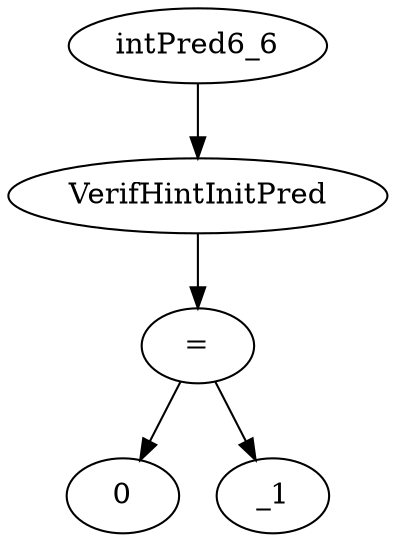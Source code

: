 digraph dag {
0 [label="intPred6_6"];
1 [label="VerifHintInitPred"];
2 [label="="];
3 [label="0"];
4 [label="_1"];
"0" -> "1"[label=""]
"1" -> "2"[label=""]
"2" -> "4"[label=""]
"2" -> "3"[label=""]
}
